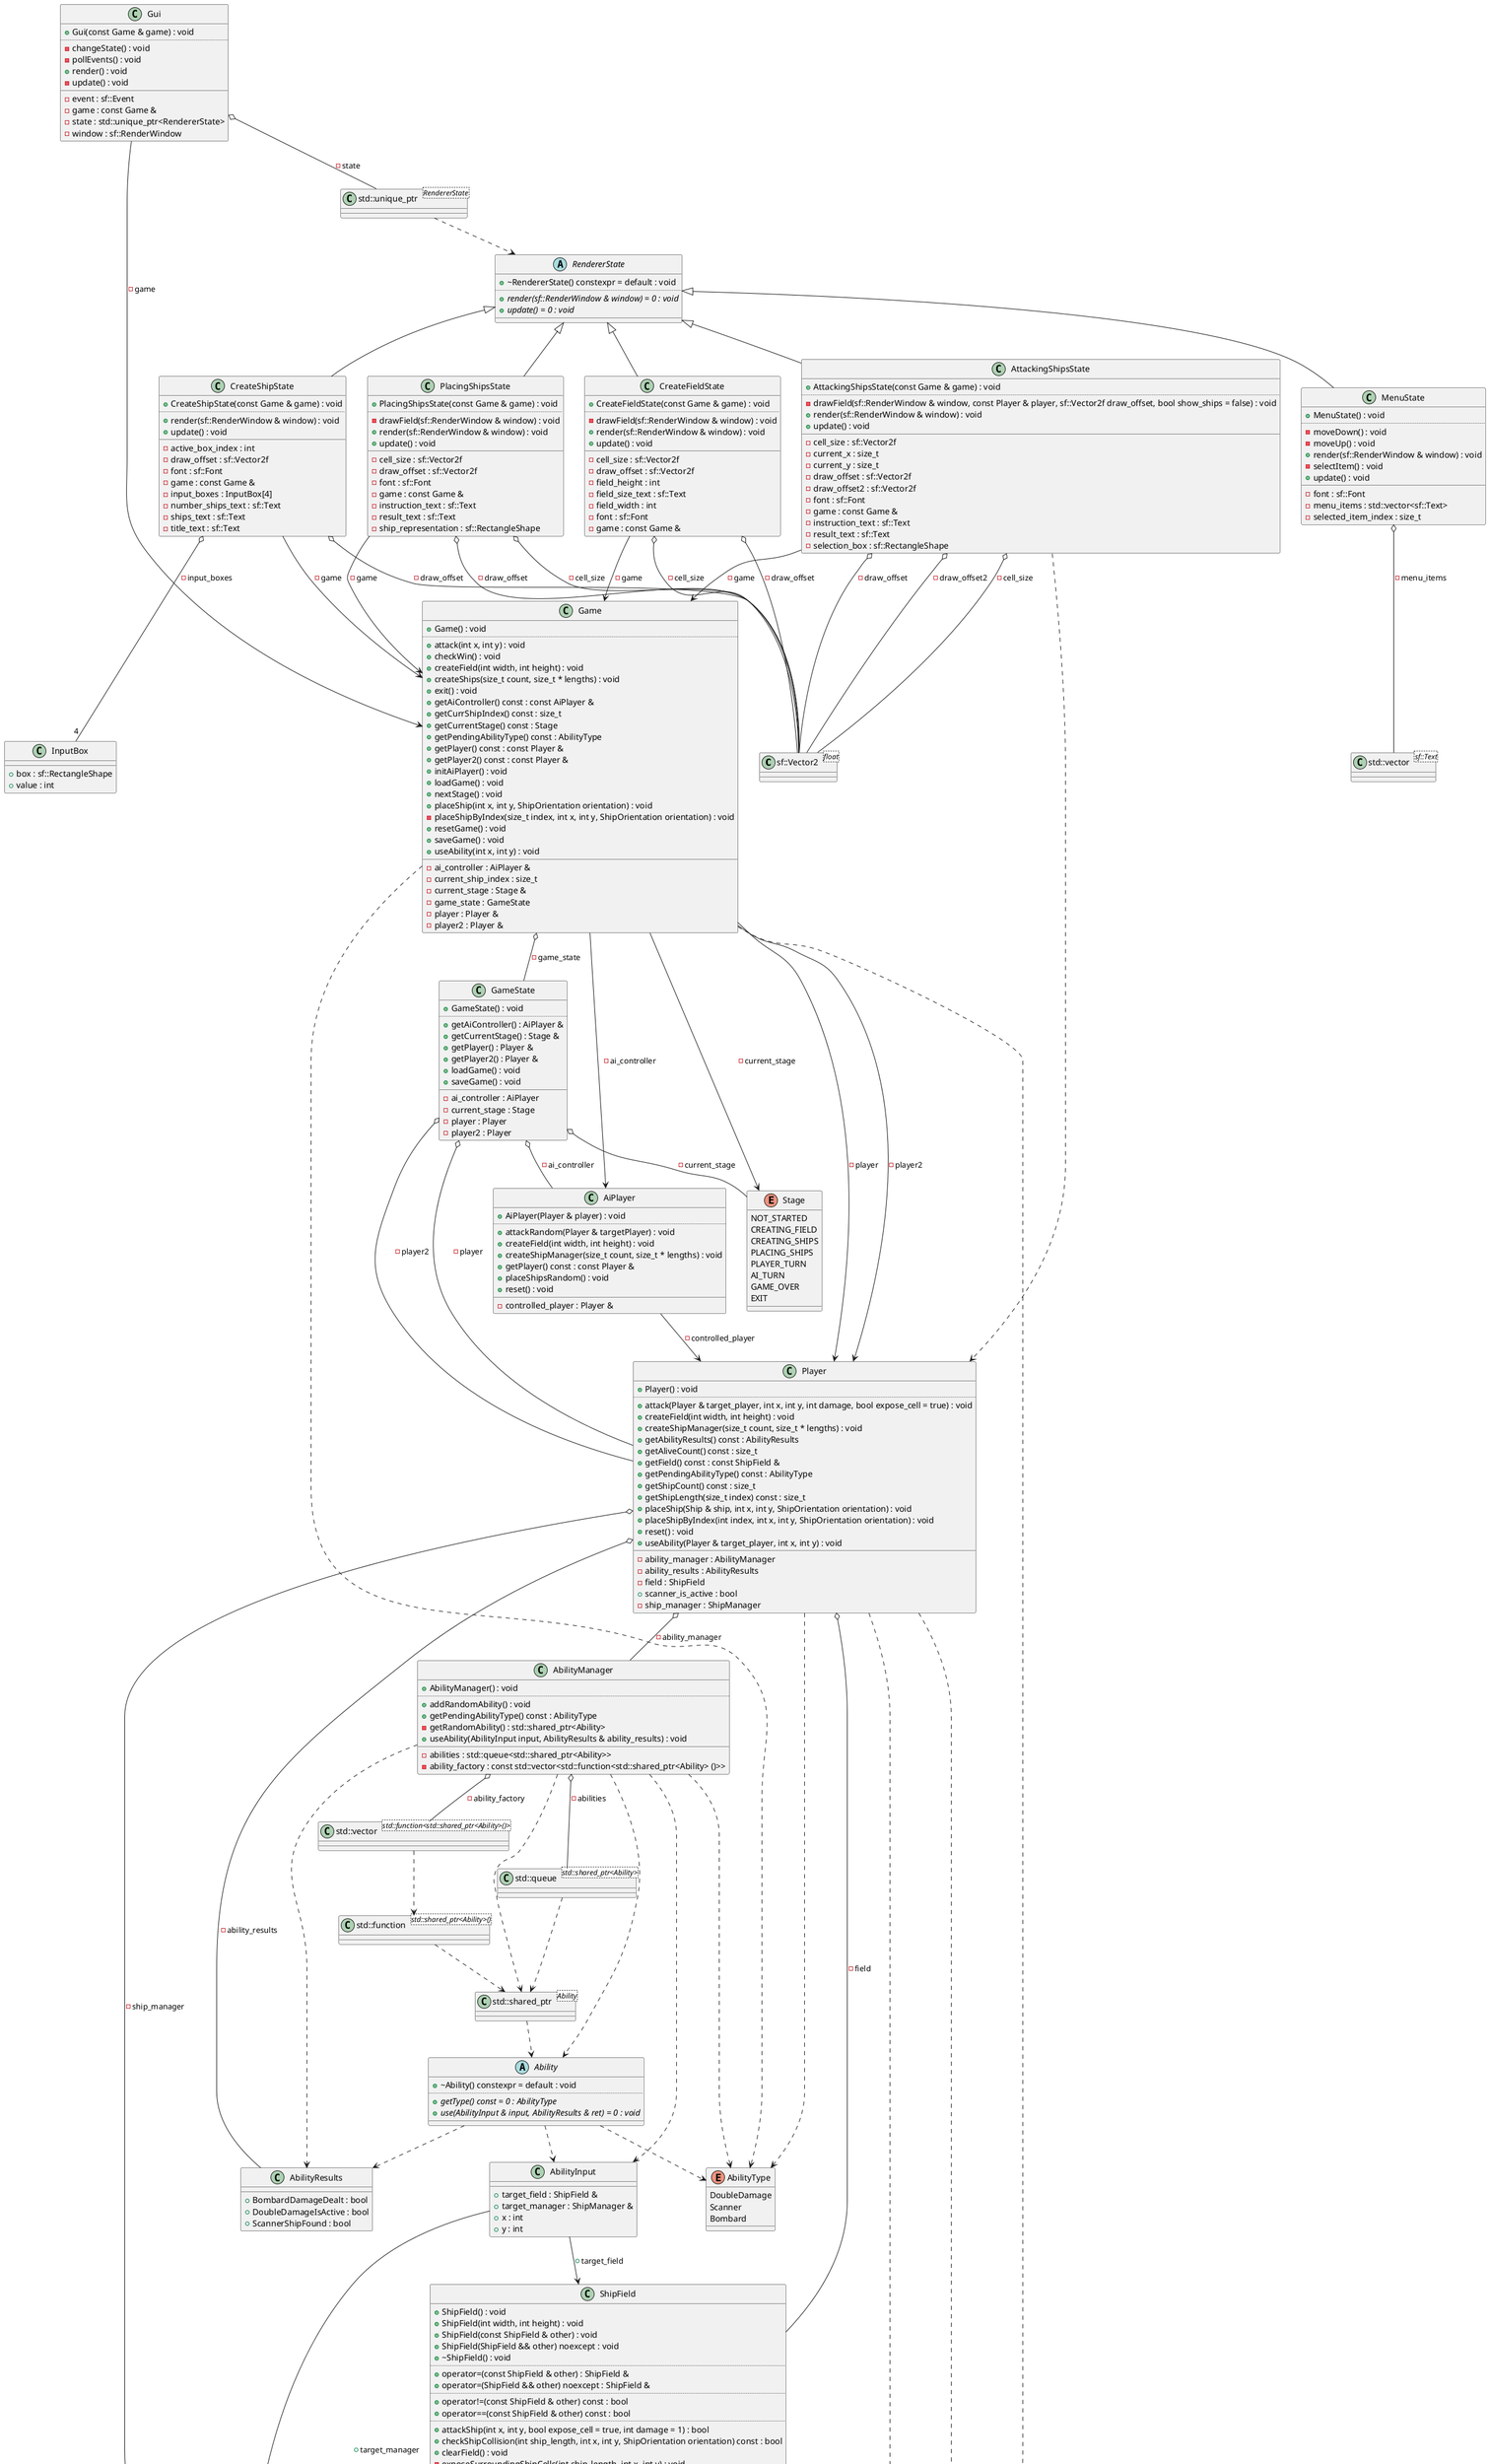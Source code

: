 @startuml
class "sf::Vector2<float>" as C_0009693095778494330448
class C_0009693095778494330448 {
__
}
class "std::vector<Ship>" as C_0010668212532447068380
class C_0010668212532447068380 {
__
}
class "std::pair<int,int>" as C_0006524010458157121833
class C_0006524010458157121833 {
__
}
class "std::basic_istream<char>" as C_0005505409806480479128
class C_0005505409806480479128 {
__
}
class "std::shared_ptr<Ability>" as C_0012342435662910727844
class C_0012342435662910727844 {
__
}
class "std::queue<std::shared_ptr<Ability>>" as C_0008193623610420284737
class C_0008193623610420284737 {
__
}
class "std::function<std::shared_ptr<Ability>()>" as C_0014703876471129105020
class C_0014703876471129105020 {
__
}
class "std::vector<std::function<std::shared_ptr<Ability>()>>" as C_0010378818160678026980
class C_0010378818160678026980 {
__
}
class "std::unique_ptr<RendererState>" as C_0001291546338622865405
class C_0001291546338622865405 {
__
}
class "std::vector<sf::Text>" as C_0015054090575003110977
class C_0015054090575003110977 {
__
}
enum "AbilityType" as C_0006740456236575953687
enum C_0006740456236575953687 {
DoubleDamage
Scanner
Bombard
}
enum "ShipSegmentState" as C_0014256742677139282670
enum C_0014256742677139282670 {
INTACT
DAMAGED
DESTROYED
}
enum "ShipOrientation" as C_0002579181642537833876
enum C_0002579181642537833876 {
HORIZONTAL
VERTICAL
}
enum "CellVisibilityState" as C_0003333043679234439357
enum C_0003333043679234439357 {
UNKNOWN
BLANK
SHIP
}
enum "Stage" as C_0001935036015363084261
enum C_0001935036015363084261 {
NOT_STARTED
CREATING_FIELD
CREATING_SHIPS
PLACING_SHIPS
PLAYER_TURN
AI_TURN
GAME_OVER
EXIT
}
class "Ship" as C_0014529657433315016423
class C_0014529657433315016423 {
+Ship(int length) : void
+Ship(const Ship & other) : void
+Ship(Ship && other) noexcept : void
+~Ship() : void
..
+operator=(const Ship & other) : Ship &
+operator=(Ship && other) noexcept : Ship &
..
+operator!=(const Ship & other) const : bool
+operator==(const Ship & other) const : bool
..
+getLength() const : size_t
+getSegmentHP(size_t index) const : int
+getSegmentState(size_t index) const : ShipSegmentState
+isAlive() const : bool
+takeDamage(size_t segment_index, int damage) : void
__
-health : size_t
-length : size_t
-segments : Segment *
}
class "Ship::Segment" as C_0000674658759292391449
class C_0000674658759292391449 {
__
+hp : int
+state : ShipSegmentState
}
class "ShipManager" as C_0017499122254539489506
class C_0017499122254539489506 {
+ShipManager() : void
+ShipManager(size_t count, size_t * lengths) : void
+~ShipManager() constexpr = default : void
..
+operator!=(const ShipManager & other) const : bool
+operator==(const ShipManager & other) const : bool
..
+getAliveCount() const : size_t
+getShip(size_t index) : Ship &
+getShip(size_t index) const : const Ship &
+getShipCount() const : size_t
+getShipLength(size_t index) const : size_t
__
-ships : std::vector<Ship>
-ships_count : size_t
}
class "ShipField" as C_0003843296779074973901
class C_0003843296779074973901 {
+ShipField() : void
+ShipField(int width, int height) : void
+ShipField(const ShipField & other) : void
+ShipField(ShipField && other) noexcept : void
+~ShipField() : void
..
+operator=(const ShipField & other) : ShipField &
+operator=(ShipField && other) noexcept : ShipField &
..
+operator!=(const ShipField & other) const : bool
+operator==(const ShipField & other) const : bool
..
+attackShip(int x, int y, bool expose_cell = true, int damage = 1) : bool
+checkShipCollision(int ship_length, int x, int y, ShipOrientation orientation) const : bool
+clearField() : void
-exposeSurroundingShipCells(int ship_length, int x, int y) : void
+getCellVisibilityState(int x, int y) const : CellVisibilityState
+getHeight() const : size_t
+getIsShip(int x, int y) const : bool
+getShipHead(int x, int y) const : std::pair<int,int>
+getShipOrientation(int x, int y) const : ShipOrientation
+getShipSegmentState(int x, int y) const : ShipSegmentState
+getWidth() const : size_t
+placeShip(Ship & ship, int x, int y, ShipOrientation orientation) : void
+restoreShips(std::istream & is, ShipManager & manager) : void
__
-field : FieldElement **
-height : size_t
-width : size_t
}
class "ShipField::FieldElement" as C_0000316359785794417378
class C_0000316359785794417378 {
__
+ship : Ship *
+ship_segment_index : size_t
+state : CellVisibilityState
}
class "AbilityResults" as C_0005219465313958275113
class C_0005219465313958275113 {
__
+BombardDamageDealt : bool
+DoubleDamageIsActive : bool
+ScannerShipFound : bool
}
class "AbilityInput" as C_0006255146489372148425
class C_0006255146489372148425 {
__
+target_field : ShipField &
+target_manager : ShipManager &
+x : int
+y : int
}
abstract "Ability" as C_0017635961848386255115
abstract C_0017635961848386255115 {
+~Ability() constexpr = default : void
..
{abstract} +getType() const = 0 : AbilityType
{abstract} +use(AbilityInput & input, AbilityResults & ret) = 0 : void
__
}
class "AbilityManager" as C_0002235219345516323367
class C_0002235219345516323367 {
+AbilityManager() : void
..
+addRandomAbility() : void
+getPendingAbilityType() const : AbilityType
-getRandomAbility() : std::shared_ptr<Ability>
+useAbility(AbilityInput input, AbilityResults & ability_results) : void
__
-abilities : std::queue<std::shared_ptr<Ability>>
-ability_factory : const std::vector<std::function<std::shared_ptr<Ability> ()>>
}
class "Player" as C_0003605716991605700936
class C_0003605716991605700936 {
+Player() : void
..
+attack(Player & target_player, int x, int y, int damage, bool expose_cell = true) : void
+createField(int width, int height) : void
+createShipManager(size_t count, size_t * lengths) : void
+getAbilityResults() const : AbilityResults
+getAliveCount() const : size_t
+getField() const : const ShipField &
+getPendingAbilityType() const : AbilityType
+getShipCount() const : size_t
+getShipLength(size_t index) const : size_t
+placeShip(Ship & ship, int x, int y, ShipOrientation orientation) : void
+placeShipByIndex(int index, int x, int y, ShipOrientation orientation) : void
+reset() : void
+useAbility(Player & target_player, int x, int y) : void
__
-ability_manager : AbilityManager
-ability_results : AbilityResults
-field : ShipField
+scanner_is_active : bool
-ship_manager : ShipManager
}
class "AiPlayer" as C_0005644868336032600742
class C_0005644868336032600742 {
+AiPlayer(Player & player) : void
..
+attackRandom(Player & targetPlayer) : void
+createField(int width, int height) : void
+createShipManager(size_t count, size_t * lengths) : void
+getPlayer() const : const Player &
+placeShipsRandom() : void
+reset() : void
__
-controlled_player : Player &
}
class "GameState" as C_0004356735495323104445
class C_0004356735495323104445 {
+GameState() : void
..
+getAiController() : AiPlayer &
+getCurrentStage() : Stage &
+getPlayer() : Player &
+getPlayer2() : Player &
+loadGame() : void
+saveGame() : void
__
-ai_controller : AiPlayer
-current_stage : Stage
-player : Player
-player2 : Player
}
class "Game" as C_0017470460303031448044
class C_0017470460303031448044 {
+Game() : void
..
+attack(int x, int y) : void
+checkWin() : void
+createField(int width, int height) : void
+createShips(size_t count, size_t * lengths) : void
+exit() : void
+getAiController() const : const AiPlayer &
+getCurrShipIndex() const : size_t
+getCurrentStage() const : Stage
+getPendingAbilityType() const : AbilityType
+getPlayer() const : const Player &
+getPlayer2() const : const Player &
+initAiPlayer() : void
+loadGame() : void
+nextStage() : void
+placeShip(int x, int y, ShipOrientation orientation) : void
-placeShipByIndex(size_t index, int x, int y, ShipOrientation orientation) : void
+resetGame() : void
+saveGame() : void
+useAbility(int x, int y) : void
__
-ai_controller : AiPlayer &
-current_ship_index : size_t
-current_stage : Stage &
-game_state : GameState
-player : Player &
-player2 : Player &
}
abstract "RendererState" as C_0007936739686845891522
abstract C_0007936739686845891522 {
+~RendererState() constexpr = default : void
..
{abstract} +render(sf::RenderWindow & window) = 0 : void
{abstract} +update() = 0 : void
__
}
class "Gui" as C_0002504077655750104390
class C_0002504077655750104390 {
+Gui(const Game & game) : void
..
-changeState() : void
-pollEvents() : void
+render() : void
-update() : void
__
-event : sf::Event
-game : const Game &
-state : std::unique_ptr<RendererState>
-window : sf::RenderWindow
}
class "AttackingShipsState" as C_0009763532900440017346
class C_0009763532900440017346 {
+AttackingShipsState(const Game & game) : void
..
-drawField(sf::RenderWindow & window, const Player & player, sf::Vector2f draw_offset, bool show_ships = false) : void
+render(sf::RenderWindow & window) : void
+update() : void
__
-cell_size : sf::Vector2f
-current_x : size_t
-current_y : size_t
-draw_offset : sf::Vector2f
-draw_offset2 : sf::Vector2f
-font : sf::Font
-game : const Game &
-instruction_text : sf::Text
-result_text : sf::Text
-selection_box : sf::RectangleShape
}
class "CreateFieldState" as C_0003925512848679538817
class C_0003925512848679538817 {
+CreateFieldState(const Game & game) : void
..
-drawField(sf::RenderWindow & window) : void
+render(sf::RenderWindow & window) : void
+update() : void
__
-cell_size : sf::Vector2f
-draw_offset : sf::Vector2f
-field_height : int
-field_size_text : sf::Text
-field_width : int
-font : sf::Font
-game : const Game &
}
class "InputBox" as C_0006905555226801011843
class C_0006905555226801011843 {
__
+box : sf::RectangleShape
+value : int
}
class "CreateShipState" as C_0016717855027770416060
class C_0016717855027770416060 {
+CreateShipState(const Game & game) : void
..
+render(sf::RenderWindow & window) : void
+update() : void
__
-active_box_index : int
-draw_offset : sf::Vector2f
-font : sf::Font
-game : const Game &
-input_boxes : InputBox[4]
-number_ships_text : sf::Text
-ships_text : sf::Text
-title_text : sf::Text
}
class "MenuState" as C_0013166903766216927070
class C_0013166903766216927070 {
+MenuState() : void
..
-moveDown() : void
-moveUp() : void
+render(sf::RenderWindow & window) : void
-selectItem() : void
+update() : void
__
-font : sf::Font
-menu_items : std::vector<sf::Text>
-selected_item_index : size_t
}
class "PlacingShipsState" as C_0003009358475785535108
class C_0003009358475785535108 {
+PlacingShipsState(const Game & game) : void
..
-drawField(sf::RenderWindow & window) : void
+render(sf::RenderWindow & window) : void
+update() : void
__
-cell_size : sf::Vector2f
-draw_offset : sf::Vector2f
-font : sf::Font
-game : const Game &
-instruction_text : sf::Text
-result_text : sf::Text
-ship_representation : sf::RectangleShape
}
C_0010668212532447068380 ..> C_0014529657433315016423
C_0012342435662910727844 ..> C_0017635961848386255115
C_0008193623610420284737 ..> C_0012342435662910727844
C_0014703876471129105020 ..> C_0012342435662910727844
C_0010378818160678026980 ..> C_0014703876471129105020
C_0001291546338622865405 ..> C_0007936739686845891522
C_0014529657433315016423 ..> C_0014256742677139282670
C_0014529657433315016423 --> C_0000674658759292391449 : -segments
C_0000674658759292391449 --+ C_0014529657433315016423
C_0000674658759292391449 o-- C_0014256742677139282670 : +state
C_0017499122254539489506 ..> C_0014529657433315016423
C_0017499122254539489506 o-- C_0010668212532447068380 : -ships
C_0003843296779074973901 ..> C_0002579181642537833876
C_0003843296779074973901 ..> C_0003333043679234439357
C_0003843296779074973901 ..> C_0014256742677139282670
C_0003843296779074973901 ..> C_0014529657433315016423
C_0003843296779074973901 ..> C_0006524010458157121833
C_0003843296779074973901 ..> C_0005505409806480479128
C_0003843296779074973901 ..> C_0017499122254539489506
C_0003843296779074973901 --> C_0000316359785794417378 : -field
C_0000316359785794417378 --+ C_0003843296779074973901
C_0000316359785794417378 o-- C_0003333043679234439357 : +state
C_0000316359785794417378 --> C_0014529657433315016423 : +ship
C_0006255146489372148425 --> C_0003843296779074973901 : +target_field
C_0006255146489372148425 --> C_0017499122254539489506 : +target_manager
C_0017635961848386255115 ..> C_0006255146489372148425
C_0017635961848386255115 ..> C_0005219465313958275113
C_0017635961848386255115 ..> C_0006740456236575953687
C_0002235219345516323367 ..> C_0012342435662910727844
C_0002235219345516323367 ..> C_0017635961848386255115
C_0002235219345516323367 ..> C_0006255146489372148425
C_0002235219345516323367 ..> C_0005219465313958275113
C_0002235219345516323367 ..> C_0006740456236575953687
C_0002235219345516323367 o-- C_0008193623610420284737 : -abilities
C_0002235219345516323367 o-- C_0010378818160678026980 : -ability_factory
C_0003605716991605700936 ..> C_0014529657433315016423
C_0003605716991605700936 ..> C_0002579181642537833876
C_0003605716991605700936 ..> C_0006740456236575953687
C_0003605716991605700936 o-- C_0017499122254539489506 : -ship_manager
C_0003605716991605700936 o-- C_0003843296779074973901 : -field
C_0003605716991605700936 o-- C_0002235219345516323367 : -ability_manager
C_0003605716991605700936 o-- C_0005219465313958275113 : -ability_results
C_0005644868336032600742 --> C_0003605716991605700936 : -controlled_player
C_0004356735495323104445 o-- C_0003605716991605700936 : -player
C_0004356735495323104445 o-- C_0003605716991605700936 : -player2
C_0004356735495323104445 o-- C_0005644868336032600742 : -ai_controller
C_0004356735495323104445 o-- C_0001935036015363084261 : -current_stage
C_0017470460303031448044 ..> C_0002579181642537833876
C_0017470460303031448044 ..> C_0006740456236575953687
C_0017470460303031448044 o-- C_0004356735495323104445 : -game_state
C_0017470460303031448044 --> C_0003605716991605700936 : -player
C_0017470460303031448044 --> C_0003605716991605700936 : -player2
C_0017470460303031448044 --> C_0005644868336032600742 : -ai_controller
C_0017470460303031448044 --> C_0001935036015363084261 : -current_stage
C_0002504077655750104390 --> C_0017470460303031448044 : -game
C_0002504077655750104390 o-- C_0001291546338622865405 : -state
C_0009763532900440017346 ..> C_0003605716991605700936
C_0009763532900440017346 --> C_0017470460303031448044 : -game
C_0009763532900440017346 o-- C_0009693095778494330448 : -draw_offset
C_0009763532900440017346 o-- C_0009693095778494330448 : -draw_offset2
C_0009763532900440017346 o-- C_0009693095778494330448 : -cell_size
C_0007936739686845891522 <|-- C_0009763532900440017346

C_0003925512848679538817 --> C_0017470460303031448044 : -game
C_0003925512848679538817 o-- C_0009693095778494330448 : -draw_offset
C_0003925512848679538817 o-- C_0009693095778494330448 : -cell_size
C_0007936739686845891522 <|-- C_0003925512848679538817

C_0016717855027770416060 --> C_0017470460303031448044 : -game
C_0016717855027770416060 o-- "4" C_0006905555226801011843 : -input_boxes
C_0016717855027770416060 o-- C_0009693095778494330448 : -draw_offset
C_0007936739686845891522 <|-- C_0016717855027770416060

C_0013166903766216927070 o-- C_0015054090575003110977 : -menu_items
C_0007936739686845891522 <|-- C_0013166903766216927070

C_0003009358475785535108 --> C_0017470460303031448044 : -game
C_0003009358475785535108 o-- C_0009693095778494330448 : -draw_offset
C_0003009358475785535108 o-- C_0009693095778494330448 : -cell_size
C_0007936739686845891522 <|-- C_0003009358475785535108


'Generated with clang-uml, version 0.5.5
'LLVM version clang version 18.1.8
@enduml
